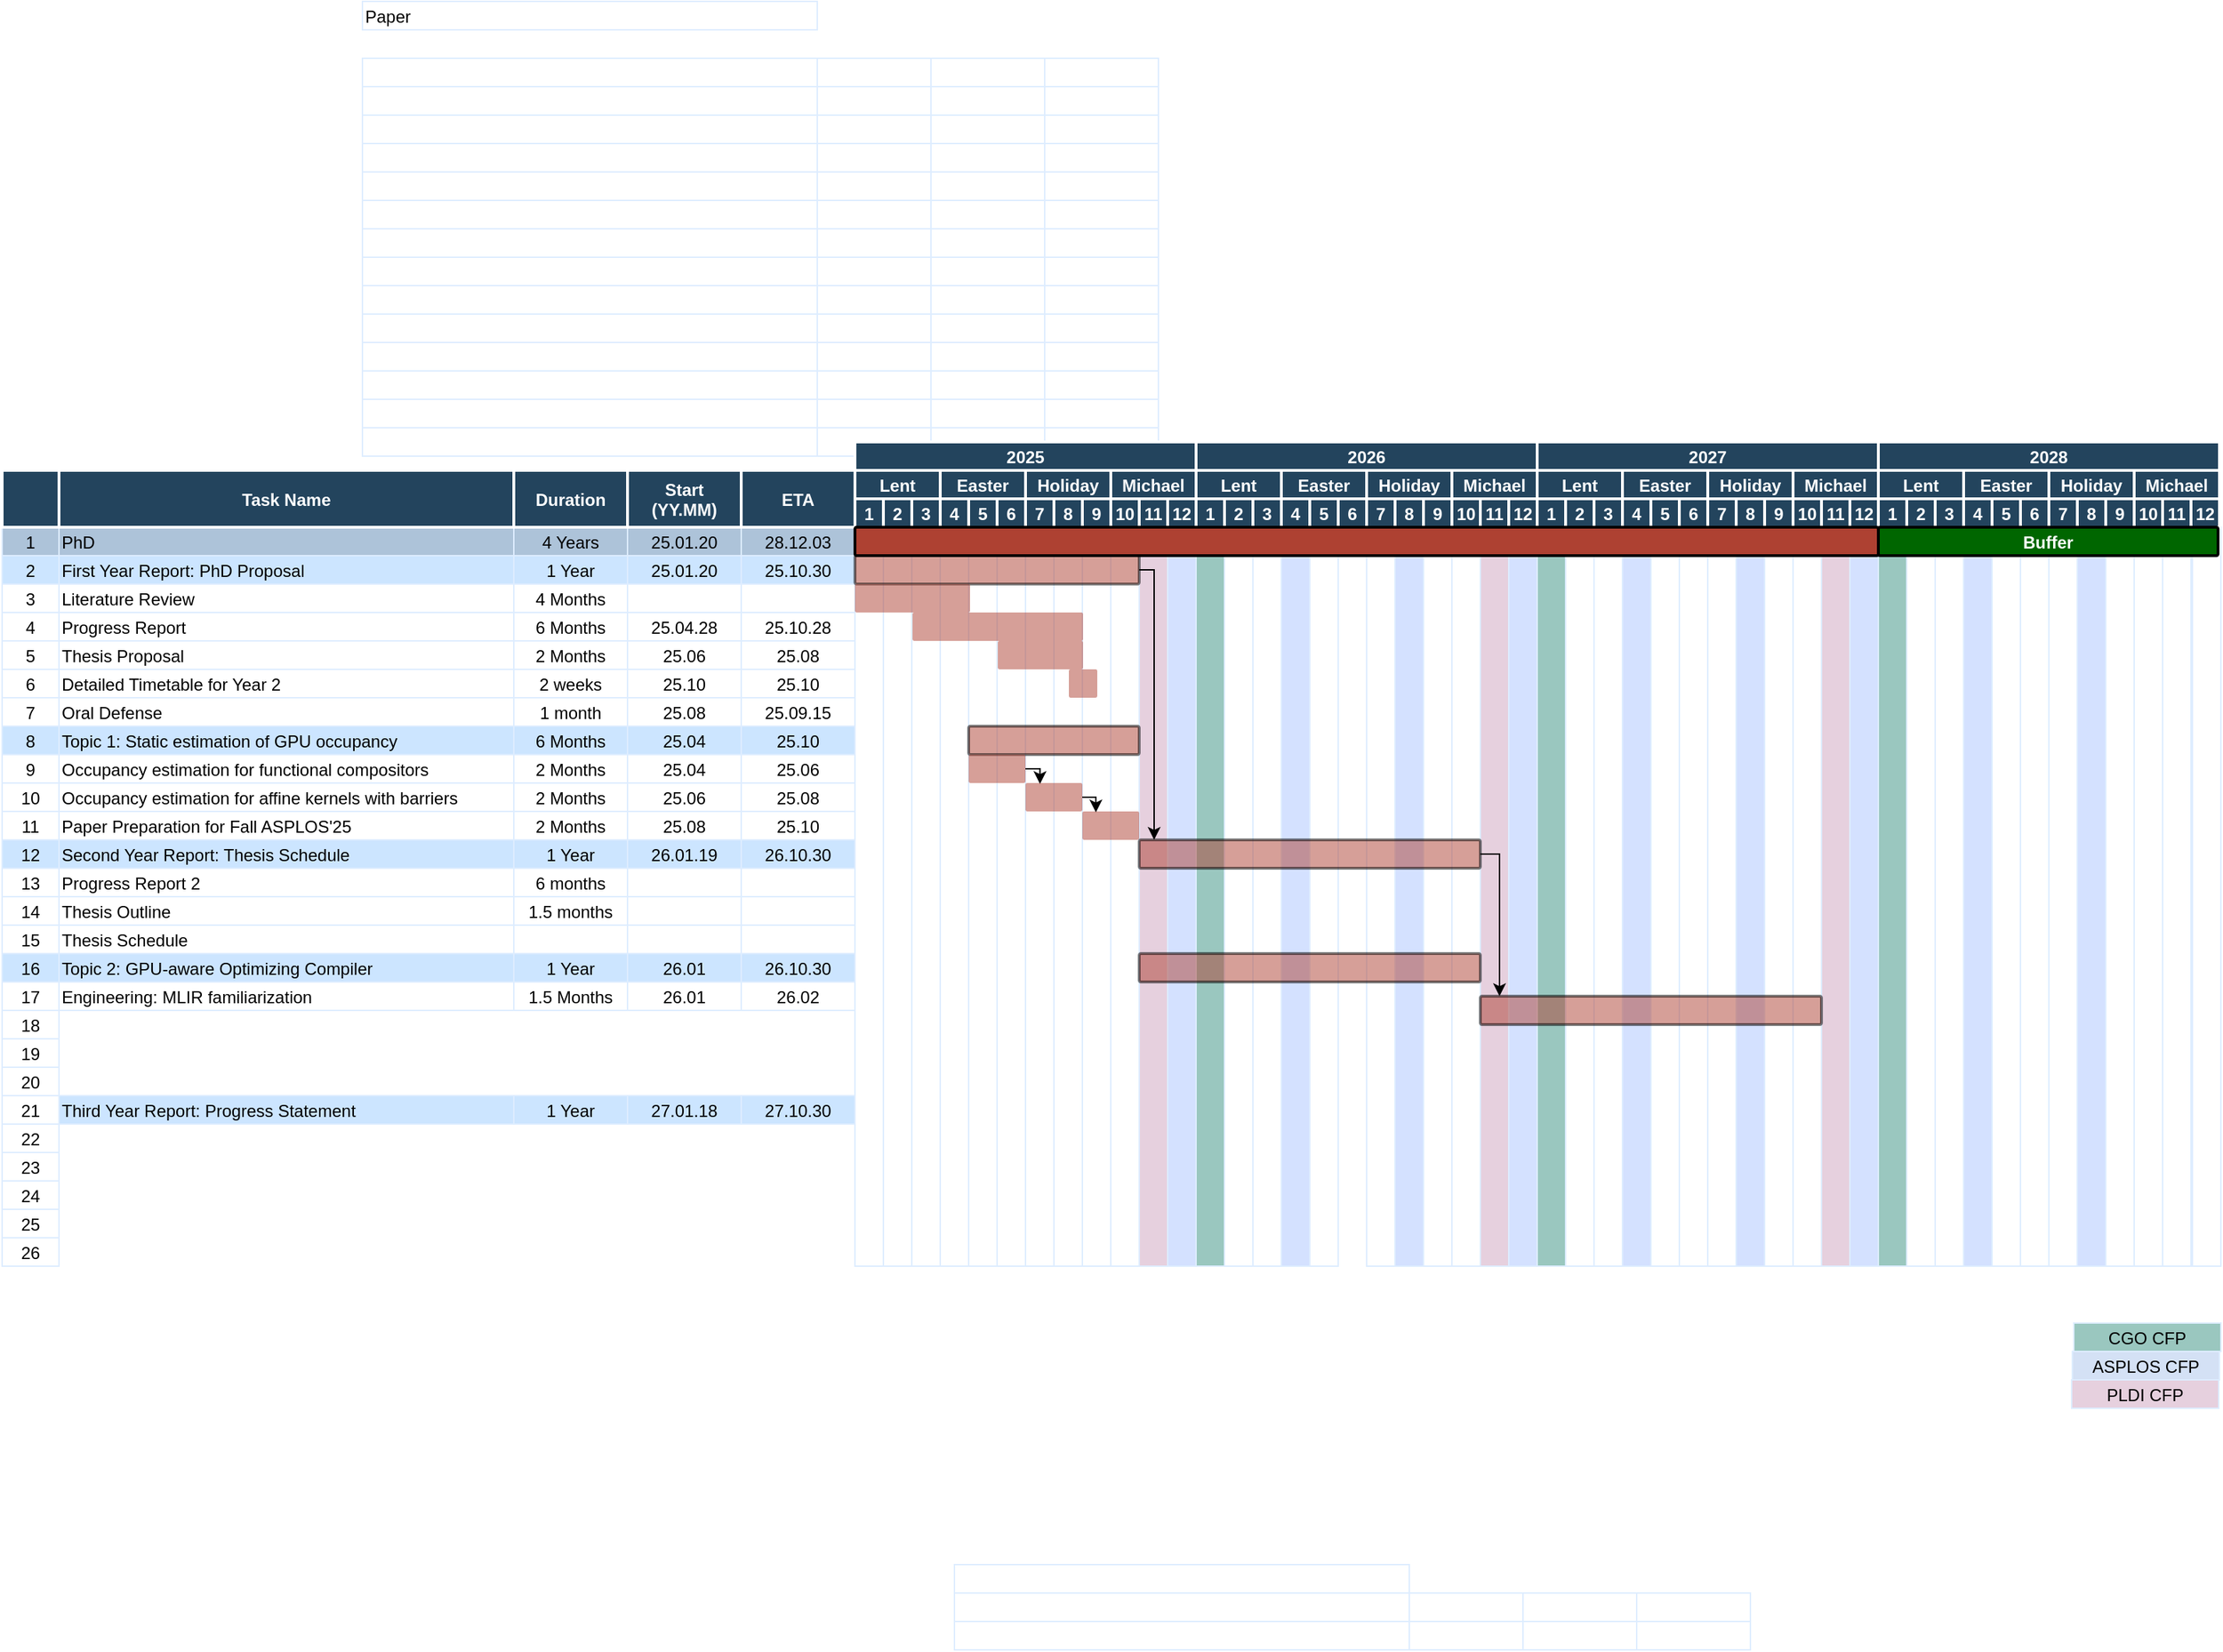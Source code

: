 <mxfile version="22.1.5" type="github">
  <diagram name="Page-1" id="8378b5f6-a2b2-b727-a746-972ab9d02e00">
    <mxGraphModel dx="1694" dy="1112" grid="1" gridSize="10" guides="1" tooltips="1" connect="0" arrows="1" fold="1" page="1" pageScale="1.5" pageWidth="1169" pageHeight="827" background="none" math="0" shadow="0">
      <root>
        <mxCell id="0" />
        <mxCell id="1" parent="0" />
        <mxCell id="1cEkrv7Ao01gGzmioIyL-526" value="" style="strokeColor=#DEEDFF" vertex="1" parent="1">
          <mxGeometry x="1627.5" y="380.0" width="20" height="520" as="geometry" />
        </mxCell>
        <mxCell id="1cEkrv7Ao01gGzmioIyL-519" value="" style="strokeColor=#DEEDFF;fillColor=#E6D0DE;" vertex="1" parent="1">
          <mxGeometry x="886.5" y="380.0" width="20" height="520" as="geometry" />
        </mxCell>
        <mxCell id="1cEkrv7Ao01gGzmioIyL-520" value="" style="strokeColor=#DEEDFF;fillColor=#E6D0DE;" vertex="1" parent="1">
          <mxGeometry x="1126.5" y="380.0" width="20" height="520" as="geometry" />
        </mxCell>
        <mxCell id="1cEkrv7Ao01gGzmioIyL-521" value="" style="strokeColor=#DEEDFF;fillColor=#E6D0DE;" vertex="1" parent="1">
          <mxGeometry x="1366.5" y="380.0" width="20" height="520" as="geometry" />
        </mxCell>
        <mxCell id="1cEkrv7Ao01gGzmioIyL-507" value="" style="strokeColor=#DEEDFF;fillColor=#D4E1FF" vertex="1" parent="1">
          <mxGeometry x="906.5" y="380.0" width="20" height="520" as="geometry" />
        </mxCell>
        <mxCell id="1cEkrv7Ao01gGzmioIyL-437" value="" style="strokeColor=#DEEDFF" vertex="1" parent="1">
          <mxGeometry x="1606.5" y="380.0" width="20" height="520" as="geometry" />
        </mxCell>
        <mxCell id="1cEkrv7Ao01gGzmioIyL-438" value="" style="strokeColor=#DEEDFF" vertex="1" parent="1">
          <mxGeometry x="1586.5" y="380.0" width="20" height="520" as="geometry" />
        </mxCell>
        <mxCell id="1cEkrv7Ao01gGzmioIyL-439" value="" style="strokeColor=#DEEDFF" vertex="1" parent="1">
          <mxGeometry x="1566.5" y="380.0" width="20" height="520" as="geometry" />
        </mxCell>
        <mxCell id="1cEkrv7Ao01gGzmioIyL-440" value="" style="strokeColor=#DEEDFF" vertex="1" parent="1">
          <mxGeometry x="1526.5" y="380.0" width="20" height="520" as="geometry" />
        </mxCell>
        <mxCell id="1cEkrv7Ao01gGzmioIyL-441" value="" style="strokeColor=#DEEDFF" vertex="1" parent="1">
          <mxGeometry x="1506.5" y="380.0" width="20" height="520" as="geometry" />
        </mxCell>
        <mxCell id="1cEkrv7Ao01gGzmioIyL-442" value="" style="strokeColor=#DEEDFF" vertex="1" parent="1">
          <mxGeometry x="1486.5" y="380.0" width="20" height="520" as="geometry" />
        </mxCell>
        <mxCell id="1cEkrv7Ao01gGzmioIyL-443" value="" style="strokeColor=#DEEDFF" vertex="1" parent="1">
          <mxGeometry x="1446.5" y="380.0" width="20" height="520" as="geometry" />
        </mxCell>
        <mxCell id="1cEkrv7Ao01gGzmioIyL-444" value="" style="strokeColor=#DEEDFF" vertex="1" parent="1">
          <mxGeometry x="1426.5" y="380.0" width="20" height="520" as="geometry" />
        </mxCell>
        <mxCell id="1cEkrv7Ao01gGzmioIyL-430" value="" style="strokeColor=#DEEDFF" vertex="1" parent="1">
          <mxGeometry x="1346.5" y="380.0" width="20" height="520" as="geometry" />
        </mxCell>
        <mxCell id="1cEkrv7Ao01gGzmioIyL-431" value="" style="strokeColor=#DEEDFF" vertex="1" parent="1">
          <mxGeometry x="1326.5" y="380.0" width="20" height="520" as="geometry" />
        </mxCell>
        <mxCell id="1cEkrv7Ao01gGzmioIyL-432" value="" style="strokeColor=#DEEDFF" vertex="1" parent="1">
          <mxGeometry x="1286.5" y="380.0" width="20" height="520" as="geometry" />
        </mxCell>
        <mxCell id="1cEkrv7Ao01gGzmioIyL-433" value="" style="strokeColor=#DEEDFF" vertex="1" parent="1">
          <mxGeometry x="1266.5" y="380.0" width="20" height="520" as="geometry" />
        </mxCell>
        <mxCell id="1cEkrv7Ao01gGzmioIyL-434" value="" style="strokeColor=#DEEDFF" vertex="1" parent="1">
          <mxGeometry x="1246.5" y="380.0" width="20" height="520" as="geometry" />
        </mxCell>
        <mxCell id="1cEkrv7Ao01gGzmioIyL-435" value="" style="strokeColor=#DEEDFF" vertex="1" parent="1">
          <mxGeometry x="1206.5" y="380.0" width="20" height="520" as="geometry" />
        </mxCell>
        <mxCell id="1cEkrv7Ao01gGzmioIyL-436" value="" style="strokeColor=#DEEDFF" vertex="1" parent="1">
          <mxGeometry x="1186.5" y="380.0" width="20" height="520" as="geometry" />
        </mxCell>
        <mxCell id="1cEkrv7Ao01gGzmioIyL-422" value="" style="strokeColor=#DEEDFF" vertex="1" parent="1">
          <mxGeometry x="1106.5" y="380.0" width="20" height="520" as="geometry" />
        </mxCell>
        <mxCell id="1cEkrv7Ao01gGzmioIyL-423" value="" style="strokeColor=#DEEDFF" vertex="1" parent="1">
          <mxGeometry x="1086.5" y="380.0" width="20" height="520" as="geometry" />
        </mxCell>
        <mxCell id="1cEkrv7Ao01gGzmioIyL-424" value="" style="strokeColor=#DEEDFF" vertex="1" parent="1">
          <mxGeometry x="1046.5" y="380.0" width="20" height="520" as="geometry" />
        </mxCell>
        <mxCell id="1cEkrv7Ao01gGzmioIyL-426" value="" style="strokeColor=#DEEDFF" vertex="1" parent="1">
          <mxGeometry x="1006.5" y="380.0" width="20" height="520" as="geometry" />
        </mxCell>
        <mxCell id="1cEkrv7Ao01gGzmioIyL-427" value="" style="strokeColor=#DEEDFF" vertex="1" parent="1">
          <mxGeometry x="966.5" y="380.0" width="20" height="520" as="geometry" />
        </mxCell>
        <mxCell id="1cEkrv7Ao01gGzmioIyL-428" value="" style="strokeColor=#DEEDFF" vertex="1" parent="1">
          <mxGeometry x="946.5" y="380.0" width="20" height="520" as="geometry" />
        </mxCell>
        <mxCell id="1cEkrv7Ao01gGzmioIyL-417" value="" style="strokeColor=#DEEDFF" vertex="1" parent="1">
          <mxGeometry x="866.5" y="380.0" width="20" height="520" as="geometry" />
        </mxCell>
        <mxCell id="1cEkrv7Ao01gGzmioIyL-418" value="" style="strokeColor=#DEEDFF" vertex="1" parent="1">
          <mxGeometry x="846.5" y="380.0" width="20" height="520" as="geometry" />
        </mxCell>
        <mxCell id="1cEkrv7Ao01gGzmioIyL-419" value="" style="strokeColor=#DEEDFF" vertex="1" parent="1">
          <mxGeometry x="826.5" y="380.0" width="20" height="520" as="geometry" />
        </mxCell>
        <mxCell id="1cEkrv7Ao01gGzmioIyL-420" value="" style="strokeColor=#DEEDFF" vertex="1" parent="1">
          <mxGeometry x="806.5" y="380.0" width="20" height="520" as="geometry" />
        </mxCell>
        <mxCell id="1cEkrv7Ao01gGzmioIyL-414" value="" style="strokeColor=#DEEDFF" vertex="1" parent="1">
          <mxGeometry x="786.5" y="380.0" width="20" height="520" as="geometry" />
        </mxCell>
        <mxCell id="1cEkrv7Ao01gGzmioIyL-413" value="" style="strokeColor=#DEEDFF" vertex="1" parent="1">
          <mxGeometry x="766.5" y="380.0" width="20" height="520" as="geometry" />
        </mxCell>
        <mxCell id="1cEkrv7Ao01gGzmioIyL-412" value="" style="strokeColor=#DEEDFF" vertex="1" parent="1">
          <mxGeometry x="746.5" y="380.0" width="20" height="520" as="geometry" />
        </mxCell>
        <mxCell id="1cEkrv7Ao01gGzmioIyL-411" value="" style="strokeColor=#DEEDFF" vertex="1" parent="1">
          <mxGeometry x="726.5" y="380.0" width="20" height="520" as="geometry" />
        </mxCell>
        <mxCell id="1cEkrv7Ao01gGzmioIyL-410" value="" style="strokeColor=#DEEDFF" vertex="1" parent="1">
          <mxGeometry x="706.5" y="380.0" width="20" height="520" as="geometry" />
        </mxCell>
        <mxCell id="1cEkrv7Ao01gGzmioIyL-393" value="" style="strokeColor=#DEEDFF;fillColor=#D4E1FF" vertex="1" parent="1">
          <mxGeometry x="1546.5" y="380.0" width="20" height="520" as="geometry" />
        </mxCell>
        <mxCell id="1cEkrv7Ao01gGzmioIyL-394" value="" style="strokeColor=#DEEDFF;fillColor=#D4E1FF" vertex="1" parent="1">
          <mxGeometry x="1466.5" y="380.0" width="20" height="520" as="geometry" />
        </mxCell>
        <mxCell id="1cEkrv7Ao01gGzmioIyL-395" value="" style="strokeColor=#DEEDFF;fillColor=#9AC7BF;" vertex="1" parent="1">
          <mxGeometry x="1406.5" y="380.0" width="20" height="520" as="geometry" />
        </mxCell>
        <mxCell id="1cEkrv7Ao01gGzmioIyL-385" value="" style="strokeColor=#DEEDFF;fillColor=#D4E1FF" vertex="1" parent="1">
          <mxGeometry x="1386.5" y="380.0" width="20" height="520" as="geometry" />
        </mxCell>
        <mxCell id="1cEkrv7Ao01gGzmioIyL-386" value="" style="strokeColor=#DEEDFF;fillColor=#D4E1FF" vertex="1" parent="1">
          <mxGeometry x="1306.5" y="380.0" width="20" height="520" as="geometry" />
        </mxCell>
        <mxCell id="1cEkrv7Ao01gGzmioIyL-387" value="" style="strokeColor=#DEEDFF;fillColor=#D4E1FF" vertex="1" parent="1">
          <mxGeometry x="1226.5" y="380.0" width="20" height="520" as="geometry" />
        </mxCell>
        <mxCell id="1cEkrv7Ao01gGzmioIyL-388" value="" style="strokeColor=#DEEDFF;fillColor=#9AC7BF;" vertex="1" parent="1">
          <mxGeometry x="1166.5" y="380.0" width="20" height="520" as="geometry" />
        </mxCell>
        <mxCell id="1cEkrv7Ao01gGzmioIyL-383" value="" style="strokeColor=#DEEDFF;fillColor=#D4E1FF" vertex="1" parent="1">
          <mxGeometry x="1146.5" y="380.0" width="20" height="520" as="geometry" />
        </mxCell>
        <mxCell id="1cEkrv7Ao01gGzmioIyL-379" value="" style="strokeColor=#DEEDFF;fillColor=#D4E1FF" vertex="1" parent="1">
          <mxGeometry x="1066.5" y="380.0" width="20" height="520" as="geometry" />
        </mxCell>
        <mxCell id="1cEkrv7Ao01gGzmioIyL-378" value="" style="strokeColor=#DEEDFF;fillColor=#D4E1FF" vertex="1" parent="1">
          <mxGeometry x="986.5" y="380.0" width="20" height="520" as="geometry" />
        </mxCell>
        <mxCell id="1cEkrv7Ao01gGzmioIyL-356" value="1" style="fillColor=#23445D;strokeColor=#FFFFFF;strokeWidth=2;fontColor=#FFFFFF;fontStyle=1" vertex="1" parent="1">
          <mxGeometry x="1406.5" y="360.0" width="20" height="20" as="geometry" />
        </mxCell>
        <mxCell id="1cEkrv7Ao01gGzmioIyL-357" value="2" style="fillColor=#23445D;strokeColor=#FFFFFF;strokeWidth=2;fontColor=#FFFFFF;fontStyle=1" vertex="1" parent="1">
          <mxGeometry x="1426.5" y="360.0" width="20" height="20" as="geometry" />
        </mxCell>
        <mxCell id="1cEkrv7Ao01gGzmioIyL-358" value="3" style="fillColor=#23445D;strokeColor=#FFFFFF;strokeWidth=2;fontColor=#FFFFFF;fontStyle=1" vertex="1" parent="1">
          <mxGeometry x="1446.5" y="360.0" width="20" height="20" as="geometry" />
        </mxCell>
        <mxCell id="1cEkrv7Ao01gGzmioIyL-359" value="4" style="fillColor=#23445D;strokeColor=#FFFFFF;strokeWidth=2;fontColor=#FFFFFF;fontStyle=1" vertex="1" parent="1">
          <mxGeometry x="1466.5" y="360.0" width="20" height="20" as="geometry" />
        </mxCell>
        <mxCell id="1cEkrv7Ao01gGzmioIyL-360" value="5" style="fillColor=#23445D;strokeColor=#FFFFFF;strokeWidth=2;fontColor=#FFFFFF;fontStyle=1" vertex="1" parent="1">
          <mxGeometry x="1486.5" y="360.0" width="20" height="20" as="geometry" />
        </mxCell>
        <mxCell id="1cEkrv7Ao01gGzmioIyL-361" value="6" style="fillColor=#23445D;strokeColor=#FFFFFF;strokeWidth=2;fontColor=#FFFFFF;fontStyle=1" vertex="1" parent="1">
          <mxGeometry x="1506.5" y="360.0" width="20" height="20" as="geometry" />
        </mxCell>
        <mxCell id="1cEkrv7Ao01gGzmioIyL-362" value="7" style="fillColor=#23445D;strokeColor=#FFFFFF;strokeWidth=2;fontColor=#FFFFFF;fontStyle=1" vertex="1" parent="1">
          <mxGeometry x="1526.5" y="360.0" width="20" height="20" as="geometry" />
        </mxCell>
        <mxCell id="1cEkrv7Ao01gGzmioIyL-363" value="8" style="fillColor=#23445D;strokeColor=#FFFFFF;strokeWidth=2;fontColor=#FFFFFF;fontStyle=1" vertex="1" parent="1">
          <mxGeometry x="1546.5" y="360.0" width="20" height="20" as="geometry" />
        </mxCell>
        <mxCell id="1cEkrv7Ao01gGzmioIyL-364" value="9" style="fillColor=#23445D;strokeColor=#FFFFFF;strokeWidth=2;fontColor=#FFFFFF;fontStyle=1" vertex="1" parent="1">
          <mxGeometry x="1566.5" y="360.0" width="20" height="20" as="geometry" />
        </mxCell>
        <mxCell id="1cEkrv7Ao01gGzmioIyL-365" value="10" style="fillColor=#23445D;strokeColor=#FFFFFF;strokeWidth=2;fontColor=#FFFFFF;fontStyle=1" vertex="1" parent="1">
          <mxGeometry x="1586.5" y="360.0" width="20" height="20" as="geometry" />
        </mxCell>
        <mxCell id="1cEkrv7Ao01gGzmioIyL-366" value="11" style="fillColor=#23445D;strokeColor=#FFFFFF;strokeWidth=2;fontColor=#FFFFFF;fontStyle=1" vertex="1" parent="1">
          <mxGeometry x="1606.5" y="360.0" width="20" height="20" as="geometry" />
        </mxCell>
        <mxCell id="1cEkrv7Ao01gGzmioIyL-367" value="12" style="fillColor=#23445D;strokeColor=#FFFFFF;strokeWidth=2;fontColor=#FFFFFF;fontStyle=1" vertex="1" parent="1">
          <mxGeometry x="1626.5" y="360.0" width="20" height="20" as="geometry" />
        </mxCell>
        <mxCell id="1cEkrv7Ao01gGzmioIyL-368" value="Michael" style="fillColor=#23445D;strokeColor=#FFFFFF;strokeWidth=2;fontColor=#FFFFFF;fontStyle=1" vertex="1" parent="1">
          <mxGeometry x="1586.5" y="340" width="60" height="20" as="geometry" />
        </mxCell>
        <mxCell id="1cEkrv7Ao01gGzmioIyL-369" value="Easter" style="fillColor=#23445D;strokeColor=#FFFFFF;strokeWidth=2;fontColor=#FFFFFF;fontStyle=1" vertex="1" parent="1">
          <mxGeometry x="1466.5" y="340" width="60" height="20" as="geometry" />
        </mxCell>
        <mxCell id="1cEkrv7Ao01gGzmioIyL-370" value="Lent" style="fillColor=#23445D;strokeColor=#FFFFFF;strokeWidth=2;fontColor=#FFFFFF;fontStyle=1" vertex="1" parent="1">
          <mxGeometry x="1406.5" y="340" width="60" height="20" as="geometry" />
        </mxCell>
        <mxCell id="1cEkrv7Ao01gGzmioIyL-371" value="Holiday" style="fillColor=#23445D;strokeColor=#FFFFFF;strokeWidth=2;fontColor=#FFFFFF;fontStyle=1" vertex="1" parent="1">
          <mxGeometry x="1526.5" y="340" width="60" height="20" as="geometry" />
        </mxCell>
        <mxCell id="1cEkrv7Ao01gGzmioIyL-372" value="2028" style="fillColor=#23445D;strokeColor=#FFFFFF;strokeWidth=2;fontColor=#FFFFFF;fontStyle=1" vertex="1" parent="1">
          <mxGeometry x="1406.5" y="320" width="240" height="20" as="geometry" />
        </mxCell>
        <mxCell id="1cEkrv7Ao01gGzmioIyL-287" value="1" style="fillColor=#23445D;strokeColor=#FFFFFF;strokeWidth=2;fontColor=#FFFFFF;fontStyle=1" vertex="1" parent="1">
          <mxGeometry x="926.5" y="360.0" width="20" height="20" as="geometry" />
        </mxCell>
        <mxCell id="1cEkrv7Ao01gGzmioIyL-288" value="2" style="fillColor=#23445D;strokeColor=#FFFFFF;strokeWidth=2;fontColor=#FFFFFF;fontStyle=1" vertex="1" parent="1">
          <mxGeometry x="946.5" y="360.0" width="20" height="20" as="geometry" />
        </mxCell>
        <mxCell id="1cEkrv7Ao01gGzmioIyL-289" value="3" style="fillColor=#23445D;strokeColor=#FFFFFF;strokeWidth=2;fontColor=#FFFFFF;fontStyle=1" vertex="1" parent="1">
          <mxGeometry x="966.5" y="360.0" width="20" height="20" as="geometry" />
        </mxCell>
        <mxCell id="1cEkrv7Ao01gGzmioIyL-290" value="4" style="fillColor=#23445D;strokeColor=#FFFFFF;strokeWidth=2;fontColor=#FFFFFF;fontStyle=1" vertex="1" parent="1">
          <mxGeometry x="986.5" y="360.0" width="20" height="20" as="geometry" />
        </mxCell>
        <mxCell id="1cEkrv7Ao01gGzmioIyL-291" value="5" style="fillColor=#23445D;strokeColor=#FFFFFF;strokeWidth=2;fontColor=#FFFFFF;fontStyle=1" vertex="1" parent="1">
          <mxGeometry x="1006.5" y="360.0" width="20" height="20" as="geometry" />
        </mxCell>
        <mxCell id="1cEkrv7Ao01gGzmioIyL-292" value="6" style="fillColor=#23445D;strokeColor=#FFFFFF;strokeWidth=2;fontColor=#FFFFFF;fontStyle=1" vertex="1" parent="1">
          <mxGeometry x="1026.5" y="360.0" width="20" height="20" as="geometry" />
        </mxCell>
        <mxCell id="1cEkrv7Ao01gGzmioIyL-293" value="7" style="fillColor=#23445D;strokeColor=#FFFFFF;strokeWidth=2;fontColor=#FFFFFF;fontStyle=1" vertex="1" parent="1">
          <mxGeometry x="1046.5" y="360.0" width="20" height="20" as="geometry" />
        </mxCell>
        <mxCell id="1cEkrv7Ao01gGzmioIyL-294" value="8" style="fillColor=#23445D;strokeColor=#FFFFFF;strokeWidth=2;fontColor=#FFFFFF;fontStyle=1" vertex="1" parent="1">
          <mxGeometry x="1066.5" y="360.0" width="20" height="20" as="geometry" />
        </mxCell>
        <mxCell id="1cEkrv7Ao01gGzmioIyL-295" value="9" style="fillColor=#23445D;strokeColor=#FFFFFF;strokeWidth=2;fontColor=#FFFFFF;fontStyle=1" vertex="1" parent="1">
          <mxGeometry x="1086.5" y="360.0" width="20" height="20" as="geometry" />
        </mxCell>
        <mxCell id="1cEkrv7Ao01gGzmioIyL-296" value="10" style="fillColor=#23445D;strokeColor=#FFFFFF;strokeWidth=2;fontColor=#FFFFFF;fontStyle=1" vertex="1" parent="1">
          <mxGeometry x="1106.5" y="360.0" width="20" height="20" as="geometry" />
        </mxCell>
        <mxCell id="1cEkrv7Ao01gGzmioIyL-297" value="11" style="fillColor=#23445D;strokeColor=#FFFFFF;strokeWidth=2;fontColor=#FFFFFF;fontStyle=1" vertex="1" parent="1">
          <mxGeometry x="1126.5" y="360.0" width="20" height="20" as="geometry" />
        </mxCell>
        <mxCell id="1cEkrv7Ao01gGzmioIyL-298" value="12" style="fillColor=#23445D;strokeColor=#FFFFFF;strokeWidth=2;fontColor=#FFFFFF;fontStyle=1" vertex="1" parent="1">
          <mxGeometry x="1146.5" y="360.0" width="20" height="20" as="geometry" />
        </mxCell>
        <mxCell id="1cEkrv7Ao01gGzmioIyL-299" value="Michael" style="fillColor=#23445D;strokeColor=#FFFFFF;strokeWidth=2;fontColor=#FFFFFF;fontStyle=1" vertex="1" parent="1">
          <mxGeometry x="1106.5" y="340" width="60" height="20" as="geometry" />
        </mxCell>
        <mxCell id="1cEkrv7Ao01gGzmioIyL-300" value="Easter" style="fillColor=#23445D;strokeColor=#FFFFFF;strokeWidth=2;fontColor=#FFFFFF;fontStyle=1" vertex="1" parent="1">
          <mxGeometry x="986.5" y="340" width="60" height="20" as="geometry" />
        </mxCell>
        <mxCell id="1cEkrv7Ao01gGzmioIyL-301" value="Lent" style="fillColor=#23445D;strokeColor=#FFFFFF;strokeWidth=2;fontColor=#FFFFFF;fontStyle=1" vertex="1" parent="1">
          <mxGeometry x="926.5" y="340" width="60" height="20" as="geometry" />
        </mxCell>
        <mxCell id="1cEkrv7Ao01gGzmioIyL-302" value="Holiday" style="fillColor=#23445D;strokeColor=#FFFFFF;strokeWidth=2;fontColor=#FFFFFF;fontStyle=1" vertex="1" parent="1">
          <mxGeometry x="1046.5" y="340" width="60" height="20" as="geometry" />
        </mxCell>
        <mxCell id="1cEkrv7Ao01gGzmioIyL-303" value="2026" style="fillColor=#23445D;strokeColor=#FFFFFF;strokeWidth=2;fontColor=#FFFFFF;fontStyle=1" vertex="1" parent="1">
          <mxGeometry x="926.5" y="320" width="240" height="20" as="geometry" />
        </mxCell>
        <mxCell id="1cEkrv7Ao01gGzmioIyL-321" value="1" style="fillColor=#23445D;strokeColor=#FFFFFF;strokeWidth=2;fontColor=#FFFFFF;fontStyle=1" vertex="1" parent="1">
          <mxGeometry x="1166.5" y="360.0" width="20" height="20" as="geometry" />
        </mxCell>
        <mxCell id="1cEkrv7Ao01gGzmioIyL-322" value="2" style="fillColor=#23445D;strokeColor=#FFFFFF;strokeWidth=2;fontColor=#FFFFFF;fontStyle=1" vertex="1" parent="1">
          <mxGeometry x="1186.5" y="360.0" width="20" height="20" as="geometry" />
        </mxCell>
        <mxCell id="1cEkrv7Ao01gGzmioIyL-323" value="3" style="fillColor=#23445D;strokeColor=#FFFFFF;strokeWidth=2;fontColor=#FFFFFF;fontStyle=1" vertex="1" parent="1">
          <mxGeometry x="1206.5" y="360.0" width="20" height="20" as="geometry" />
        </mxCell>
        <mxCell id="1cEkrv7Ao01gGzmioIyL-324" value="4" style="fillColor=#23445D;strokeColor=#FFFFFF;strokeWidth=2;fontColor=#FFFFFF;fontStyle=1" vertex="1" parent="1">
          <mxGeometry x="1226.5" y="360.0" width="20" height="20" as="geometry" />
        </mxCell>
        <mxCell id="1cEkrv7Ao01gGzmioIyL-325" value="5" style="fillColor=#23445D;strokeColor=#FFFFFF;strokeWidth=2;fontColor=#FFFFFF;fontStyle=1" vertex="1" parent="1">
          <mxGeometry x="1246.5" y="360.0" width="20" height="20" as="geometry" />
        </mxCell>
        <mxCell id="1cEkrv7Ao01gGzmioIyL-326" value="6" style="fillColor=#23445D;strokeColor=#FFFFFF;strokeWidth=2;fontColor=#FFFFFF;fontStyle=1" vertex="1" parent="1">
          <mxGeometry x="1266.5" y="360.0" width="20" height="20" as="geometry" />
        </mxCell>
        <mxCell id="1cEkrv7Ao01gGzmioIyL-327" value="7" style="fillColor=#23445D;strokeColor=#FFFFFF;strokeWidth=2;fontColor=#FFFFFF;fontStyle=1" vertex="1" parent="1">
          <mxGeometry x="1286.5" y="360.0" width="20" height="20" as="geometry" />
        </mxCell>
        <mxCell id="1cEkrv7Ao01gGzmioIyL-328" value="8" style="fillColor=#23445D;strokeColor=#FFFFFF;strokeWidth=2;fontColor=#FFFFFF;fontStyle=1" vertex="1" parent="1">
          <mxGeometry x="1306.5" y="360.0" width="20" height="20" as="geometry" />
        </mxCell>
        <mxCell id="1cEkrv7Ao01gGzmioIyL-329" value="9" style="fillColor=#23445D;strokeColor=#FFFFFF;strokeWidth=2;fontColor=#FFFFFF;fontStyle=1" vertex="1" parent="1">
          <mxGeometry x="1326.5" y="360.0" width="20" height="20" as="geometry" />
        </mxCell>
        <mxCell id="1cEkrv7Ao01gGzmioIyL-330" value="10" style="fillColor=#23445D;strokeColor=#FFFFFF;strokeWidth=2;fontColor=#FFFFFF;fontStyle=1" vertex="1" parent="1">
          <mxGeometry x="1346.5" y="360.0" width="20" height="20" as="geometry" />
        </mxCell>
        <mxCell id="1cEkrv7Ao01gGzmioIyL-331" value="11" style="fillColor=#23445D;strokeColor=#FFFFFF;strokeWidth=2;fontColor=#FFFFFF;fontStyle=1" vertex="1" parent="1">
          <mxGeometry x="1366.5" y="360.0" width="20" height="20" as="geometry" />
        </mxCell>
        <mxCell id="1cEkrv7Ao01gGzmioIyL-332" value="12" style="fillColor=#23445D;strokeColor=#FFFFFF;strokeWidth=2;fontColor=#FFFFFF;fontStyle=1" vertex="1" parent="1">
          <mxGeometry x="1386.5" y="360.0" width="20" height="20" as="geometry" />
        </mxCell>
        <mxCell id="1cEkrv7Ao01gGzmioIyL-333" value="Michael" style="fillColor=#23445D;strokeColor=#FFFFFF;strokeWidth=2;fontColor=#FFFFFF;fontStyle=1" vertex="1" parent="1">
          <mxGeometry x="1346.5" y="340" width="60" height="20" as="geometry" />
        </mxCell>
        <mxCell id="1cEkrv7Ao01gGzmioIyL-334" value="Easter" style="fillColor=#23445D;strokeColor=#FFFFFF;strokeWidth=2;fontColor=#FFFFFF;fontStyle=1" vertex="1" parent="1">
          <mxGeometry x="1226.5" y="340" width="60" height="20" as="geometry" />
        </mxCell>
        <mxCell id="1cEkrv7Ao01gGzmioIyL-335" value="Lent" style="fillColor=#23445D;strokeColor=#FFFFFF;strokeWidth=2;fontColor=#FFFFFF;fontStyle=1" vertex="1" parent="1">
          <mxGeometry x="1166.5" y="340" width="60" height="20" as="geometry" />
        </mxCell>
        <mxCell id="1cEkrv7Ao01gGzmioIyL-336" value="Holiday" style="fillColor=#23445D;strokeColor=#FFFFFF;strokeWidth=2;fontColor=#FFFFFF;fontStyle=1" vertex="1" parent="1">
          <mxGeometry x="1286.5" y="340" width="60" height="20" as="geometry" />
        </mxCell>
        <mxCell id="1cEkrv7Ao01gGzmioIyL-337" value="2027" style="fillColor=#23445D;strokeColor=#FFFFFF;strokeWidth=2;fontColor=#FFFFFF;fontStyle=1" vertex="1" parent="1">
          <mxGeometry x="1166.5" y="320" width="240" height="20" as="geometry" />
        </mxCell>
        <mxCell id="63" value="1" style="strokeColor=#DEEDFF;fillColor=#ADC3D9" parent="1" vertex="1">
          <mxGeometry x="86.5" y="380" width="40" height="20" as="geometry" />
        </mxCell>
        <mxCell id="64" value="PhD " style="align=left;strokeColor=#DEEDFF;fillColor=#ADC3D9" parent="1" vertex="1">
          <mxGeometry x="126.5" y="380" width="320" height="20" as="geometry" />
        </mxCell>
        <mxCell id="65" value="4 Years" style="strokeColor=#DEEDFF;fillColor=#ADC3D9" parent="1" vertex="1">
          <mxGeometry x="446.5" y="380" width="80.0" height="20" as="geometry" />
        </mxCell>
        <mxCell id="66" value="25.01.20" style="strokeColor=#DEEDFF;fillColor=#ADC3D9" parent="1" vertex="1">
          <mxGeometry x="526.5" y="380" width="80.0" height="20" as="geometry" />
        </mxCell>
        <mxCell id="67" value="28.12.03" style="strokeColor=#DEEDFF;fillColor=#ADC3D9" parent="1" vertex="1">
          <mxGeometry x="606.5" y="380.0" width="80.0" height="20" as="geometry" />
        </mxCell>
        <mxCell id="68" value="" style="strokeColor=#DEEDFF" parent="1" vertex="1">
          <mxGeometry x="686.5" y="380.0" width="20" height="520" as="geometry" />
        </mxCell>
        <mxCell id="69" value="2" style="strokeColor=#DEEDFF;fillColor=#CCE5FF" parent="1" vertex="1">
          <mxGeometry x="86.5" y="400.0" width="40" height="20" as="geometry" />
        </mxCell>
        <mxCell id="74" value="3" style="strokeColor=#DEEDFF" parent="1" vertex="1">
          <mxGeometry x="86.5" y="420.0" width="40" height="20" as="geometry" />
        </mxCell>
        <mxCell id="79" value="4" style="strokeColor=#DEEDFF" parent="1" vertex="1">
          <mxGeometry x="86.5" y="440.0" width="40" height="20" as="geometry" />
        </mxCell>
        <mxCell id="84" value="5" style="strokeColor=#DEEDFF" parent="1" vertex="1">
          <mxGeometry x="86.5" y="460.0" width="40" height="20" as="geometry" />
        </mxCell>
        <mxCell id="89" value="6" style="strokeColor=#DEEDFF" parent="1" vertex="1">
          <mxGeometry x="86.5" y="480.0" width="40" height="20" as="geometry" />
        </mxCell>
        <mxCell id="90" value="" style="align=left;strokeColor=#DEEDFF" parent="1" vertex="1">
          <mxGeometry x="756.5" y="1110.0" width="320.0" height="20" as="geometry" />
        </mxCell>
        <mxCell id="91" value="" style="strokeColor=#DEEDFF" parent="1" vertex="1">
          <mxGeometry x="416.5" y="650.0" width="80.0" height="20" as="geometry" />
        </mxCell>
        <mxCell id="92" value="" style="strokeColor=#DEEDFF" parent="1" vertex="1">
          <mxGeometry x="496.5" y="650.0" width="80.0" height="20" as="geometry" />
        </mxCell>
        <mxCell id="93" value="" style="strokeColor=#DEEDFF" parent="1" vertex="1">
          <mxGeometry x="576.5" y="650.0" width="80.0" height="20" as="geometry" />
        </mxCell>
        <mxCell id="94" value="7" style="strokeColor=#DEEDFF" parent="1" vertex="1">
          <mxGeometry x="86.5" y="500.0" width="40" height="20" as="geometry" />
        </mxCell>
        <mxCell id="95" value="" style="align=left;strokeColor=#DEEDFF" parent="1" vertex="1">
          <mxGeometry x="756.5" y="1130.0" width="320.0" height="20" as="geometry" />
        </mxCell>
        <mxCell id="96" value="" style="strokeColor=#DEEDFF" parent="1" vertex="1">
          <mxGeometry x="1076.5" y="1130.0" width="80.0" height="20" as="geometry" />
        </mxCell>
        <mxCell id="97" value="" style="strokeColor=#DEEDFF" parent="1" vertex="1">
          <mxGeometry x="1156.5" y="1130.0" width="80.0" height="20" as="geometry" />
        </mxCell>
        <mxCell id="98" value="" style="strokeColor=#DEEDFF" parent="1" vertex="1">
          <mxGeometry x="1236.5" y="1130.0" width="80.0" height="20" as="geometry" />
        </mxCell>
        <mxCell id="99" value="8" style="strokeColor=#DEEDFF;fillColor=#CCE5FF;" parent="1" vertex="1">
          <mxGeometry x="86.5" y="520.0" width="40" height="20" as="geometry" />
        </mxCell>
        <mxCell id="100" value="" style="align=left;strokeColor=#DEEDFF" parent="1" vertex="1">
          <mxGeometry x="756.5" y="1150.0" width="320.0" height="20" as="geometry" />
        </mxCell>
        <mxCell id="101" value="" style="strokeColor=#DEEDFF" parent="1" vertex="1">
          <mxGeometry x="1076.5" y="1150.0" width="80.0" height="20" as="geometry" />
        </mxCell>
        <mxCell id="102" value="" style="strokeColor=#DEEDFF" parent="1" vertex="1">
          <mxGeometry x="1156.5" y="1150.0" width="80.0" height="20" as="geometry" />
        </mxCell>
        <mxCell id="103" value="" style="strokeColor=#DEEDFF" parent="1" vertex="1">
          <mxGeometry x="1236.5" y="1150.0" width="80.0" height="20" as="geometry" />
        </mxCell>
        <mxCell id="104" value="9" style="strokeColor=#DEEDFF;fillColor=#FFFFFF;" parent="1" vertex="1">
          <mxGeometry x="86.5" y="540.0" width="40" height="20" as="geometry" />
        </mxCell>
        <mxCell id="105" value="First Year Report: PhD Proposal" style="align=left;strokeColor=#DEEDFF;fillColor=#CCE5FF" parent="1" vertex="1">
          <mxGeometry x="126.5" y="400.0" width="320.0" height="20.0" as="geometry" />
        </mxCell>
        <mxCell id="106" value="1 Year" style="strokeColor=#DEEDFF;fillColor=#CCE5FF" parent="1" vertex="1">
          <mxGeometry x="446.5" y="400.0" width="80.0" height="20" as="geometry" />
        </mxCell>
        <mxCell id="107" value="25.01.20" style="strokeColor=#DEEDFF;fillColor=#CCE5FF" parent="1" vertex="1">
          <mxGeometry x="526.5" y="400.0" width="80.0" height="20" as="geometry" />
        </mxCell>
        <mxCell id="108" value="25.10.30" style="strokeColor=#DEEDFF;fillColor=#CCE5FF" parent="1" vertex="1">
          <mxGeometry x="606.5" y="400.0" width="80.0" height="20" as="geometry" />
        </mxCell>
        <mxCell id="109" value="10" style="strokeColor=#DEEDFF" parent="1" vertex="1">
          <mxGeometry x="86.5" y="560.0" width="40" height="20" as="geometry" />
        </mxCell>
        <mxCell id="110" value="Literature Review" style="align=left;strokeColor=#DEEDFF" parent="1" vertex="1">
          <mxGeometry x="126.5" y="420.0" width="320.0" height="20" as="geometry" />
        </mxCell>
        <mxCell id="111" value="4 Months" style="strokeColor=#DEEDFF" parent="1" vertex="1">
          <mxGeometry x="446.5" y="420.0" width="80.0" height="20" as="geometry" />
        </mxCell>
        <mxCell id="112" value="" style="strokeColor=#DEEDFF" parent="1" vertex="1">
          <mxGeometry x="526.5" y="420.0" width="80.0" height="20" as="geometry" />
        </mxCell>
        <mxCell id="113" value="" style="strokeColor=#DEEDFF" parent="1" vertex="1">
          <mxGeometry x="606.5" y="420.0" width="80.0" height="20" as="geometry" />
        </mxCell>
        <mxCell id="114" value="11" style="strokeColor=#DEEDFF" parent="1" vertex="1">
          <mxGeometry x="86.5" y="580.0" width="40" height="20" as="geometry" />
        </mxCell>
        <mxCell id="115" value="Progress Report" style="align=left;strokeColor=#DEEDFF" parent="1" vertex="1">
          <mxGeometry x="126.5" y="440.0" width="320.0" height="20" as="geometry" />
        </mxCell>
        <mxCell id="116" value="6 Months" style="strokeColor=#DEEDFF" parent="1" vertex="1">
          <mxGeometry x="446.5" y="440.0" width="80.0" height="20" as="geometry" />
        </mxCell>
        <mxCell id="117" value="25.04.28" style="strokeColor=#DEEDFF" parent="1" vertex="1">
          <mxGeometry x="526.5" y="440.0" width="80.0" height="20" as="geometry" />
        </mxCell>
        <mxCell id="118" value="25.10.28" style="strokeColor=#DEEDFF" parent="1" vertex="1">
          <mxGeometry x="606.5" y="440.0" width="80.0" height="20" as="geometry" />
        </mxCell>
        <mxCell id="119" value="12" style="strokeColor=#DEEDFF;fillColor=#CCE5FF;" parent="1" vertex="1">
          <mxGeometry x="86.5" y="600.0" width="40" height="20" as="geometry" />
        </mxCell>
        <mxCell id="120" value="Thesis Proposal" style="align=left;strokeColor=#DEEDFF" parent="1" vertex="1">
          <mxGeometry x="126.5" y="460.0" width="320" height="20" as="geometry" />
        </mxCell>
        <mxCell id="121" value="2 Months" style="strokeColor=#DEEDFF" parent="1" vertex="1">
          <mxGeometry x="446.5" y="460.0" width="80.0" height="20" as="geometry" />
        </mxCell>
        <mxCell id="122" value="25.06" style="strokeColor=#DEEDFF" parent="1" vertex="1">
          <mxGeometry x="526.5" y="460.0" width="80.0" height="20" as="geometry" />
        </mxCell>
        <mxCell id="123" value="25.08" style="strokeColor=#DEEDFF" parent="1" vertex="1">
          <mxGeometry x="606.5" y="460.0" width="80.0" height="20" as="geometry" />
        </mxCell>
        <mxCell id="124" value="13" style="strokeColor=#DEEDFF" parent="1" vertex="1">
          <mxGeometry x="86.5" y="620.0" width="40" height="20" as="geometry" />
        </mxCell>
        <mxCell id="125" value="Detailed Timetable for Year 2" style="align=left;strokeColor=#DEEDFF" parent="1" vertex="1">
          <mxGeometry x="126.5" y="480.0" width="320" height="20" as="geometry" />
        </mxCell>
        <mxCell id="126" value="2 weeks" style="strokeColor=#DEEDFF" parent="1" vertex="1">
          <mxGeometry x="446.5" y="480.0" width="80.0" height="20" as="geometry" />
        </mxCell>
        <mxCell id="127" value="25.10" style="strokeColor=#DEEDFF" parent="1" vertex="1">
          <mxGeometry x="526.5" y="480.0" width="80.0" height="20" as="geometry" />
        </mxCell>
        <mxCell id="128" value="25.10" style="strokeColor=#DEEDFF" parent="1" vertex="1">
          <mxGeometry x="606.5" y="480.0" width="80.0" height="20" as="geometry" />
        </mxCell>
        <mxCell id="129" value="14" style="strokeColor=#DEEDFF" parent="1" vertex="1">
          <mxGeometry x="86.5" y="640.0" width="40" height="20" as="geometry" />
        </mxCell>
        <mxCell id="130" value="Oral Defense" style="align=left;strokeColor=#DEEDFF" parent="1" vertex="1">
          <mxGeometry x="126.5" y="500.0" width="320.0" height="20" as="geometry" />
        </mxCell>
        <mxCell id="131" value="1 month" style="strokeColor=#DEEDFF" parent="1" vertex="1">
          <mxGeometry x="446.5" y="500.0" width="80.0" height="20" as="geometry" />
        </mxCell>
        <mxCell id="132" value="25.08" style="strokeColor=#DEEDFF" parent="1" vertex="1">
          <mxGeometry x="526.5" y="500.0" width="80.0" height="20" as="geometry" />
        </mxCell>
        <mxCell id="133" value="25.09.15" style="strokeColor=#DEEDFF" parent="1" vertex="1">
          <mxGeometry x="606.5" y="500.0" width="80.0" height="20" as="geometry" />
        </mxCell>
        <mxCell id="134" value="15" style="strokeColor=#DEEDFF;fillColor=#FFFFFF" parent="1" vertex="1">
          <mxGeometry x="86.5" y="660.0" width="40" height="20" as="geometry" />
        </mxCell>
        <mxCell id="135" value="" style="align=left;strokeColor=#DEEDFF;fillColor=#FFFFFF" parent="1" vertex="1">
          <mxGeometry x="340.0" y="90.0" width="320.0" height="20" as="geometry" />
        </mxCell>
        <mxCell id="136" value="" style="strokeColor=#DEEDFF;fillColor=#FFFFFF" parent="1" vertex="1">
          <mxGeometry x="660.0" y="90.0" width="80.0" height="20" as="geometry" />
        </mxCell>
        <mxCell id="137" value="" style="strokeColor=#DEEDFF;fillColor=#FFFFFF" parent="1" vertex="1">
          <mxGeometry x="740.0" y="90.0" width="80.0" height="20" as="geometry" />
        </mxCell>
        <mxCell id="138" value="" style="strokeColor=#DEEDFF;fillColor=#FFFFFF" parent="1" vertex="1">
          <mxGeometry x="820.0" y="90.0" width="80.0" height="20" as="geometry" />
        </mxCell>
        <mxCell id="139" value="16" style="strokeColor=#DEEDFF;fillColor=#CCE5FF" parent="1" vertex="1">
          <mxGeometry x="86.5" y="680.0" width="40" height="20" as="geometry" />
        </mxCell>
        <mxCell id="140" value="Second Year Report: Thesis Schedule" style="align=left;strokeColor=#DEEDFF;fillColor=#CCE5FF" parent="1" vertex="1">
          <mxGeometry x="126.5" y="600.0" width="320.0" height="20" as="geometry" />
        </mxCell>
        <mxCell id="141" value="1 Year" style="strokeColor=#DEEDFF;fillColor=#CCE5FF" parent="1" vertex="1">
          <mxGeometry x="446.5" y="600.0" width="80.0" height="20" as="geometry" />
        </mxCell>
        <mxCell id="142" value="26.01.19" style="strokeColor=#DEEDFF;fillColor=#CCE5FF" parent="1" vertex="1">
          <mxGeometry x="526.5" y="600.0" width="80.0" height="20" as="geometry" />
        </mxCell>
        <mxCell id="143" value="26.10.30" style="strokeColor=#DEEDFF;fillColor=#CCE5FF" parent="1" vertex="1">
          <mxGeometry x="606.5" y="600.0" width="80.0" height="20" as="geometry" />
        </mxCell>
        <mxCell id="144" value="17" style="strokeColor=#DEEDFF" parent="1" vertex="1">
          <mxGeometry x="86.5" y="700.0" width="40" height="20" as="geometry" />
        </mxCell>
        <mxCell id="145" value="Progress Report 2" style="align=left;strokeColor=#DEEDFF" parent="1" vertex="1">
          <mxGeometry x="126.5" y="620.0" width="320.0" height="20" as="geometry" />
        </mxCell>
        <mxCell id="146" value="6 months" style="strokeColor=#DEEDFF" parent="1" vertex="1">
          <mxGeometry x="446.5" y="620.0" width="80.0" height="20" as="geometry" />
        </mxCell>
        <mxCell id="147" value="" style="strokeColor=#DEEDFF" parent="1" vertex="1">
          <mxGeometry x="526.5" y="620.0" width="80.0" height="20" as="geometry" />
        </mxCell>
        <mxCell id="148" value="" style="strokeColor=#DEEDFF" parent="1" vertex="1">
          <mxGeometry x="606.5" y="620.0" width="80.0" height="20" as="geometry" />
        </mxCell>
        <mxCell id="149" value="18" style="strokeColor=#DEEDFF" parent="1" vertex="1">
          <mxGeometry x="86.5" y="720.0" width="40" height="20" as="geometry" />
        </mxCell>
        <mxCell id="150" value="Thesis Outline" style="align=left;strokeColor=#DEEDFF" parent="1" vertex="1">
          <mxGeometry x="126.5" y="640.0" width="320.0" height="20" as="geometry" />
        </mxCell>
        <mxCell id="151" value="1.5 months" style="strokeColor=#DEEDFF" parent="1" vertex="1">
          <mxGeometry x="446.5" y="640.0" width="80.0" height="20" as="geometry" />
        </mxCell>
        <mxCell id="152" value="" style="strokeColor=#DEEDFF" parent="1" vertex="1">
          <mxGeometry x="526.5" y="640.0" width="80.0" height="20" as="geometry" />
        </mxCell>
        <mxCell id="153" value="" style="strokeColor=#DEEDFF" parent="1" vertex="1">
          <mxGeometry x="606.5" y="640.0" width="80.0" height="20" as="geometry" />
        </mxCell>
        <mxCell id="154" value="19" style="strokeColor=#DEEDFF" parent="1" vertex="1">
          <mxGeometry x="86.5" y="740.0" width="40" height="20" as="geometry" />
        </mxCell>
        <mxCell id="155" value="Thesis Schedule" style="align=left;strokeColor=#DEEDFF" parent="1" vertex="1">
          <mxGeometry x="126.5" y="660.0" width="320.0" height="20" as="geometry" />
        </mxCell>
        <mxCell id="156" value="" style="strokeColor=#DEEDFF" parent="1" vertex="1">
          <mxGeometry x="446.5" y="660.0" width="80.0" height="20" as="geometry" />
        </mxCell>
        <mxCell id="157" value="" style="strokeColor=#DEEDFF" parent="1" vertex="1">
          <mxGeometry x="526.5" y="660.0" width="80.0" height="20" as="geometry" />
        </mxCell>
        <mxCell id="158" value="" style="strokeColor=#DEEDFF" parent="1" vertex="1">
          <mxGeometry x="606.5" y="660.0" width="80.0" height="20" as="geometry" />
        </mxCell>
        <mxCell id="159" value="20" style="strokeColor=#DEEDFF" parent="1" vertex="1">
          <mxGeometry x="86.5" y="760.0" width="40" height="20" as="geometry" />
        </mxCell>
        <mxCell id="160" value="" style="align=left;strokeColor=#DEEDFF" parent="1" vertex="1">
          <mxGeometry x="340.0" y="190.0" width="320.0" height="20" as="geometry" />
        </mxCell>
        <mxCell id="161" value="" style="strokeColor=#DEEDFF" parent="1" vertex="1">
          <mxGeometry x="660.0" y="190.0" width="80.0" height="20" as="geometry" />
        </mxCell>
        <mxCell id="162" value="" style="strokeColor=#DEEDFF" parent="1" vertex="1">
          <mxGeometry x="740.0" y="190.0" width="80.0" height="20" as="geometry" />
        </mxCell>
        <mxCell id="163" value="" style="strokeColor=#DEEDFF" parent="1" vertex="1">
          <mxGeometry x="820.0" y="190.0" width="80.0" height="20" as="geometry" />
        </mxCell>
        <mxCell id="164" value="21" style="strokeColor=#DEEDFF" parent="1" vertex="1">
          <mxGeometry x="86.5" y="780.0" width="40" height="20" as="geometry" />
        </mxCell>
        <mxCell id="165" value="" style="align=left;strokeColor=#DEEDFF" parent="1" vertex="1">
          <mxGeometry x="340.0" y="210.0" width="320.0" height="20" as="geometry" />
        </mxCell>
        <mxCell id="166" value="" style="strokeColor=#DEEDFF" parent="1" vertex="1">
          <mxGeometry x="660.0" y="210.0" width="80.0" height="20" as="geometry" />
        </mxCell>
        <mxCell id="167" value="" style="strokeColor=#DEEDFF" parent="1" vertex="1">
          <mxGeometry x="740.0" y="210.0" width="80.0" height="20" as="geometry" />
        </mxCell>
        <mxCell id="168" value="" style="strokeColor=#DEEDFF" parent="1" vertex="1">
          <mxGeometry x="820.0" y="210.0" width="80.0" height="20" as="geometry" />
        </mxCell>
        <mxCell id="169" value="22" style="strokeColor=#DEEDFF" parent="1" vertex="1">
          <mxGeometry x="86.5" y="800.0" width="40" height="20" as="geometry" />
        </mxCell>
        <mxCell id="170" value="Third Year Report: Progress Statement" style="align=left;strokeColor=#DEEDFF;fillColor=#CCE5FF;" parent="1" vertex="1">
          <mxGeometry x="126.5" y="780.0" width="320.0" height="20" as="geometry" />
        </mxCell>
        <mxCell id="171" value="1 Year" style="strokeColor=#DEEDFF;fillColor=#CCE5FF;" parent="1" vertex="1">
          <mxGeometry x="446.5" y="780.0" width="80.0" height="20" as="geometry" />
        </mxCell>
        <mxCell id="172" value="27.01.18" style="strokeColor=#DEEDFF;fillColor=#CCE5FF;" parent="1" vertex="1">
          <mxGeometry x="526.5" y="780.0" width="80.0" height="20" as="geometry" />
        </mxCell>
        <mxCell id="173" value="27.10.30" style="strokeColor=#DEEDFF;fillColor=#CCE5FF;" parent="1" vertex="1">
          <mxGeometry x="606.5" y="780.0" width="80.0" height="20" as="geometry" />
        </mxCell>
        <mxCell id="174" value="23" style="strokeColor=#DEEDFF" parent="1" vertex="1">
          <mxGeometry x="86.5" y="820.0" width="40" height="20" as="geometry" />
        </mxCell>
        <mxCell id="175" value="" style="align=left;strokeColor=#DEEDFF" parent="1" vertex="1">
          <mxGeometry x="340.0" y="250.0" width="320.0" height="20" as="geometry" />
        </mxCell>
        <mxCell id="176" value="" style="strokeColor=#DEEDFF" parent="1" vertex="1">
          <mxGeometry x="660.0" y="250.0" width="80.0" height="20" as="geometry" />
        </mxCell>
        <mxCell id="177" value="" style="strokeColor=#DEEDFF" parent="1" vertex="1">
          <mxGeometry x="740.0" y="250.0" width="80.0" height="20" as="geometry" />
        </mxCell>
        <mxCell id="178" value="" style="strokeColor=#DEEDFF" parent="1" vertex="1">
          <mxGeometry x="820.0" y="250.0" width="80.0" height="20" as="geometry" />
        </mxCell>
        <mxCell id="179" value="24" style="strokeColor=#DEEDFF" parent="1" vertex="1">
          <mxGeometry x="86.5" y="840.0" width="40" height="20" as="geometry" />
        </mxCell>
        <mxCell id="180" value="" style="align=left;strokeColor=#DEEDFF" parent="1" vertex="1">
          <mxGeometry x="340.0" y="270.0" width="320.0" height="20" as="geometry" />
        </mxCell>
        <mxCell id="181" value="" style="strokeColor=#DEEDFF" parent="1" vertex="1">
          <mxGeometry x="660.0" y="270.0" width="80.0" height="20" as="geometry" />
        </mxCell>
        <mxCell id="182" value="" style="strokeColor=#DEEDFF" parent="1" vertex="1">
          <mxGeometry x="740.0" y="270.0" width="80.0" height="20" as="geometry" />
        </mxCell>
        <mxCell id="183" value="" style="strokeColor=#DEEDFF" parent="1" vertex="1">
          <mxGeometry x="820.0" y="270.0" width="80.0" height="20" as="geometry" />
        </mxCell>
        <mxCell id="184" value="25" style="strokeColor=#DEEDFF" parent="1" vertex="1">
          <mxGeometry x="86.5" y="860.0" width="40" height="20" as="geometry" />
        </mxCell>
        <mxCell id="185" value="" style="align=left;strokeColor=#DEEDFF" parent="1" vertex="1">
          <mxGeometry x="340.0" y="290.0" width="320.0" height="20" as="geometry" />
        </mxCell>
        <mxCell id="186" value="" style="strokeColor=#DEEDFF" parent="1" vertex="1">
          <mxGeometry x="660.0" y="290.0" width="80.0" height="20" as="geometry" />
        </mxCell>
        <mxCell id="187" value="" style="strokeColor=#DEEDFF" parent="1" vertex="1">
          <mxGeometry x="740.0" y="290.0" width="80.0" height="20" as="geometry" />
        </mxCell>
        <mxCell id="188" value="" style="strokeColor=#DEEDFF" parent="1" vertex="1">
          <mxGeometry x="820.0" y="290.0" width="80.0" height="20" as="geometry" />
        </mxCell>
        <mxCell id="189" value="26" style="strokeColor=#DEEDFF" parent="1" vertex="1">
          <mxGeometry x="86.5" y="880.0" width="40" height="20" as="geometry" />
        </mxCell>
        <mxCell id="190" value="" style="align=left;strokeColor=#DEEDFF" parent="1" vertex="1">
          <mxGeometry x="340.0" y="310.0" width="320.0" height="20" as="geometry" />
        </mxCell>
        <mxCell id="191" value="" style="strokeColor=#DEEDFF" parent="1" vertex="1">
          <mxGeometry x="660.0" y="310.0" width="80.0" height="20" as="geometry" />
        </mxCell>
        <mxCell id="192" value="" style="strokeColor=#DEEDFF" parent="1" vertex="1">
          <mxGeometry x="740.0" y="310.0" width="80.0" height="20" as="geometry" />
        </mxCell>
        <mxCell id="193" value="" style="strokeColor=#DEEDFF" parent="1" vertex="1">
          <mxGeometry x="820.0" y="310.0" width="80.0" height="20" as="geometry" />
        </mxCell>
        <mxCell id="199" value="" style="strokeColor=#DEEDFF;fillColor=#9AC7BF;" parent="1" vertex="1">
          <mxGeometry x="926.5" y="380.0" width="20" height="520" as="geometry" />
        </mxCell>
        <mxCell id="2" value="Task Name" style="fillColor=#23445D;strokeColor=#FFFFFF;strokeWidth=2;fontColor=#FFFFFF;fontStyle=1" parent="1" vertex="1">
          <mxGeometry x="126.5" y="340" width="320" height="40" as="geometry" />
        </mxCell>
        <mxCell id="3" value="" style="fillColor=#23445D;strokeColor=#FFFFFF;strokeWidth=2;fontColor=#FFFFFF;fontStyle=1" parent="1" vertex="1">
          <mxGeometry x="86.5" y="340" width="40" height="40" as="geometry" />
        </mxCell>
        <mxCell id="5" value="1" style="fillColor=#23445D;strokeColor=#FFFFFF;strokeWidth=2;fontColor=#FFFFFF;fontStyle=1" parent="1" vertex="1">
          <mxGeometry x="686.5" y="360.0" width="20" height="20" as="geometry" />
        </mxCell>
        <mxCell id="6" value="2" style="fillColor=#23445D;strokeColor=#FFFFFF;strokeWidth=2;fontColor=#FFFFFF;fontStyle=1" parent="1" vertex="1">
          <mxGeometry x="706.5" y="360.0" width="20" height="20" as="geometry" />
        </mxCell>
        <mxCell id="7" value="3" style="fillColor=#23445D;strokeColor=#FFFFFF;strokeWidth=2;fontColor=#FFFFFF;fontStyle=1" parent="1" vertex="1">
          <mxGeometry x="726.5" y="360.0" width="20" height="20" as="geometry" />
        </mxCell>
        <mxCell id="8" value="4" style="fillColor=#23445D;strokeColor=#FFFFFF;strokeWidth=2;fontColor=#FFFFFF;fontStyle=1" parent="1" vertex="1">
          <mxGeometry x="746.5" y="360.0" width="20" height="20" as="geometry" />
        </mxCell>
        <mxCell id="9" value="5" style="fillColor=#23445D;strokeColor=#FFFFFF;strokeWidth=2;fontColor=#FFFFFF;fontStyle=1" parent="1" vertex="1">
          <mxGeometry x="766.5" y="360.0" width="20" height="20" as="geometry" />
        </mxCell>
        <mxCell id="10" value="6" style="fillColor=#23445D;strokeColor=#FFFFFF;strokeWidth=2;fontColor=#FFFFFF;fontStyle=1" parent="1" vertex="1">
          <mxGeometry x="786.5" y="360.0" width="20" height="20" as="geometry" />
        </mxCell>
        <mxCell id="11" value="7" style="fillColor=#23445D;strokeColor=#FFFFFF;strokeWidth=2;fontColor=#FFFFFF;fontStyle=1" parent="1" vertex="1">
          <mxGeometry x="806.5" y="360.0" width="20" height="20" as="geometry" />
        </mxCell>
        <mxCell id="12" value="Duration" style="fillColor=#23445D;strokeColor=#FFFFFF;strokeWidth=2;fontColor=#FFFFFF;fontStyle=1" parent="1" vertex="1">
          <mxGeometry x="446.5" y="340.0" width="80.0" height="40.0" as="geometry" />
        </mxCell>
        <mxCell id="13" value="Start&#xa;(YY.MM)" style="fillColor=#23445D;strokeColor=#FFFFFF;strokeWidth=2;fontColor=#FFFFFF;fontStyle=1" parent="1" vertex="1">
          <mxGeometry x="526.5" y="340.0" width="80.0" height="40.0" as="geometry" />
        </mxCell>
        <mxCell id="14" value="ETA" style="fillColor=#23445D;strokeColor=#FFFFFF;strokeWidth=2;fontColor=#FFFFFF;fontStyle=1" parent="1" vertex="1">
          <mxGeometry x="606.5" y="340.0" width="80.0" height="40.0" as="geometry" />
        </mxCell>
        <mxCell id="16" value="8" style="fillColor=#23445D;strokeColor=#FFFFFF;strokeWidth=2;fontColor=#FFFFFF;fontStyle=1" parent="1" vertex="1">
          <mxGeometry x="826.5" y="360.0" width="20" height="20" as="geometry" />
        </mxCell>
        <mxCell id="17" value="9" style="fillColor=#23445D;strokeColor=#FFFFFF;strokeWidth=2;fontColor=#FFFFFF;fontStyle=1" parent="1" vertex="1">
          <mxGeometry x="846.5" y="360.0" width="20" height="20" as="geometry" />
        </mxCell>
        <mxCell id="18" value="10" style="fillColor=#23445D;strokeColor=#FFFFFF;strokeWidth=2;fontColor=#FFFFFF;fontStyle=1" parent="1" vertex="1">
          <mxGeometry x="866.5" y="360.0" width="20" height="20" as="geometry" />
        </mxCell>
        <mxCell id="19" value="11" style="fillColor=#23445D;strokeColor=#FFFFFF;strokeWidth=2;fontColor=#FFFFFF;fontStyle=1" parent="1" vertex="1">
          <mxGeometry x="886.5" y="360.0" width="20" height="20" as="geometry" />
        </mxCell>
        <mxCell id="20" value="12" style="fillColor=#23445D;strokeColor=#FFFFFF;strokeWidth=2;fontColor=#FFFFFF;fontStyle=1" parent="1" vertex="1">
          <mxGeometry x="906.5" y="360.0" width="20" height="20" as="geometry" />
        </mxCell>
        <mxCell id="23" value="Michael" style="fillColor=#23445D;strokeColor=#FFFFFF;strokeWidth=2;fontColor=#FFFFFF;fontStyle=1" parent="1" vertex="1">
          <mxGeometry x="866.5" y="340" width="60" height="20" as="geometry" />
        </mxCell>
        <mxCell id="242" value="" style="shape=mxgraph.flowchart.process;fillColor=#AE4132;strokeColor=#000000;strokeWidth=2;opacity=50" parent="1" vertex="1">
          <mxGeometry x="686.5" y="400" width="200" height="20" as="geometry" />
        </mxCell>
        <mxCell id="244" value="" style="shape=mxgraph.flowchart.process;fillColor=#AE4132;strokeColor=none;strokeWidth=2;opacity=50" parent="1" vertex="1">
          <mxGeometry x="686.5" y="420" width="81" height="20" as="geometry" />
        </mxCell>
        <mxCell id="245" value="" style="shape=mxgraph.flowchart.process;fillColor=#AE4132;strokeColor=none;strokeWidth=2;opacity=50" parent="1" vertex="1">
          <mxGeometry x="727" y="440" width="120" height="20" as="geometry" />
        </mxCell>
        <mxCell id="254" value="" style="shape=mxgraph.flowchart.process;fillColor=#AE4132;strokeColor=#000000;strokeWidth=2;opacity=100" parent="1" vertex="1">
          <mxGeometry x="686.5" y="380" width="720" height="20" as="geometry" />
        </mxCell>
        <mxCell id="1cEkrv7Ao01gGzmioIyL-278" value="Easter" style="fillColor=#23445D;strokeColor=#FFFFFF;strokeWidth=2;fontColor=#FFFFFF;fontStyle=1" vertex="1" parent="1">
          <mxGeometry x="746.5" y="340" width="60" height="20" as="geometry" />
        </mxCell>
        <mxCell id="1cEkrv7Ao01gGzmioIyL-279" value="Lent" style="fillColor=#23445D;strokeColor=#FFFFFF;strokeWidth=2;fontColor=#FFFFFF;fontStyle=1" vertex="1" parent="1">
          <mxGeometry x="686.5" y="340" width="60" height="20" as="geometry" />
        </mxCell>
        <mxCell id="1cEkrv7Ao01gGzmioIyL-280" value="Holiday" style="fillColor=#23445D;strokeColor=#FFFFFF;strokeWidth=2;fontColor=#FFFFFF;fontStyle=1" vertex="1" parent="1">
          <mxGeometry x="806.5" y="340" width="60" height="20" as="geometry" />
        </mxCell>
        <mxCell id="1cEkrv7Ao01gGzmioIyL-281" value="2025" style="fillColor=#23445D;strokeColor=#FFFFFF;strokeWidth=2;fontColor=#FFFFFF;fontStyle=1" vertex="1" parent="1">
          <mxGeometry x="686.5" y="320" width="240" height="20" as="geometry" />
        </mxCell>
        <mxCell id="1cEkrv7Ao01gGzmioIyL-375" value="Buffer" style="shape=mxgraph.flowchart.process;fillColor=#006600;strokeColor=#000000;strokeWidth=2;opacity=100;fontColor=#FFFFFF;fontStyle=1" vertex="1" parent="1">
          <mxGeometry x="1406.5" y="380" width="239" height="20" as="geometry" />
        </mxCell>
        <mxCell id="1cEkrv7Ao01gGzmioIyL-447" value="Topic 1: Static estimation of GPU occupancy" style="align=left;strokeColor=#DEEDFF;fillColor=#CCE5FF" vertex="1" parent="1">
          <mxGeometry x="126.5" y="520" width="320.0" height="20" as="geometry" />
        </mxCell>
        <mxCell id="1cEkrv7Ao01gGzmioIyL-448" value="6 Months" style="strokeColor=#DEEDFF;fillColor=#CCE5FF" vertex="1" parent="1">
          <mxGeometry x="446.5" y="520.0" width="80.0" height="20" as="geometry" />
        </mxCell>
        <mxCell id="1cEkrv7Ao01gGzmioIyL-449" value="25.04" style="strokeColor=#DEEDFF;fillColor=#CCE5FF" vertex="1" parent="1">
          <mxGeometry x="526.5" y="520.0" width="80.0" height="20" as="geometry" />
        </mxCell>
        <mxCell id="1cEkrv7Ao01gGzmioIyL-450" value="25.10" style="strokeColor=#DEEDFF;fillColor=#CCE5FF" vertex="1" parent="1">
          <mxGeometry x="606.5" y="520" width="80.0" height="20" as="geometry" />
        </mxCell>
        <mxCell id="1cEkrv7Ao01gGzmioIyL-451" value="Occupancy estimation for functional compositors" style="align=left;strokeColor=#DEEDFF" vertex="1" parent="1">
          <mxGeometry x="126.5" y="540.0" width="320.0" height="20.0" as="geometry" />
        </mxCell>
        <mxCell id="1cEkrv7Ao01gGzmioIyL-452" value="2 Months" style="strokeColor=#DEEDFF" vertex="1" parent="1">
          <mxGeometry x="446.5" y="540.0" width="80.0" height="20" as="geometry" />
        </mxCell>
        <mxCell id="1cEkrv7Ao01gGzmioIyL-453" value="25.04" style="strokeColor=#DEEDFF" vertex="1" parent="1">
          <mxGeometry x="526.5" y="540.0" width="80.0" height="20" as="geometry" />
        </mxCell>
        <mxCell id="1cEkrv7Ao01gGzmioIyL-454" value="25.06" style="strokeColor=#DEEDFF" vertex="1" parent="1">
          <mxGeometry x="606.5" y="540" width="80.0" height="20" as="geometry" />
        </mxCell>
        <mxCell id="1cEkrv7Ao01gGzmioIyL-455" value="Occupancy estimation for affine kernels with barriers" style="align=left;strokeColor=#DEEDFF" vertex="1" parent="1">
          <mxGeometry x="126.5" y="560.0" width="320" height="20" as="geometry" />
        </mxCell>
        <mxCell id="1cEkrv7Ao01gGzmioIyL-456" value="2 Months" style="strokeColor=#DEEDFF" vertex="1" parent="1">
          <mxGeometry x="446.5" y="560" width="80.0" height="20" as="geometry" />
        </mxCell>
        <mxCell id="1cEkrv7Ao01gGzmioIyL-457" value="25.06" style="strokeColor=#DEEDFF" vertex="1" parent="1">
          <mxGeometry x="526.5" y="560" width="80.0" height="20" as="geometry" />
        </mxCell>
        <mxCell id="1cEkrv7Ao01gGzmioIyL-458" value="25.08" style="strokeColor=#DEEDFF" vertex="1" parent="1">
          <mxGeometry x="606.5" y="560.0" width="80.0" height="20" as="geometry" />
        </mxCell>
        <mxCell id="1cEkrv7Ao01gGzmioIyL-459" value="Paper" style="align=left;strokeColor=#DEEDFF" vertex="1" parent="1">
          <mxGeometry x="340.0" y="10.0" width="320.0" height="20" as="geometry" />
        </mxCell>
        <mxCell id="1cEkrv7Ao01gGzmioIyL-460" value="2 Months" style="strokeColor=#DEEDFF" vertex="1" parent="1">
          <mxGeometry x="446.5" y="580" width="80.0" height="20" as="geometry" />
        </mxCell>
        <mxCell id="1cEkrv7Ao01gGzmioIyL-461" value="25.08" style="strokeColor=#DEEDFF" vertex="1" parent="1">
          <mxGeometry x="526.5" y="580" width="80.0" height="20" as="geometry" />
        </mxCell>
        <mxCell id="1cEkrv7Ao01gGzmioIyL-462" value="25.10" style="strokeColor=#DEEDFF" vertex="1" parent="1">
          <mxGeometry x="606.5" y="580.0" width="80.0" height="20" as="geometry" />
        </mxCell>
        <mxCell id="1cEkrv7Ao01gGzmioIyL-468" style="edgeStyle=orthogonalEdgeStyle;rounded=0;orthogonalLoop=1;jettySize=auto;html=1;" edge="1" parent="1" source="1cEkrv7Ao01gGzmioIyL-464" target="1cEkrv7Ao01gGzmioIyL-467">
          <mxGeometry relative="1" as="geometry">
            <Array as="points">
              <mxPoint x="1140" y="610" />
            </Array>
          </mxGeometry>
        </mxCell>
        <mxCell id="1cEkrv7Ao01gGzmioIyL-464" value="" style="shape=mxgraph.flowchart.process;fillColor=#AE4132;strokeColor=#000000;strokeWidth=2;opacity=50" vertex="1" parent="1">
          <mxGeometry x="886.5" y="600" width="240" height="20" as="geometry" />
        </mxCell>
        <mxCell id="1cEkrv7Ao01gGzmioIyL-466" style="edgeStyle=orthogonalEdgeStyle;rounded=0;orthogonalLoop=1;jettySize=auto;html=1;" edge="1" parent="1" source="242" target="1cEkrv7Ao01gGzmioIyL-464">
          <mxGeometry relative="1" as="geometry">
            <mxPoint x="897" y="530" as="targetPoint" />
            <Array as="points">
              <mxPoint x="897" y="410" />
            </Array>
          </mxGeometry>
        </mxCell>
        <mxCell id="1cEkrv7Ao01gGzmioIyL-467" value="" style="shape=mxgraph.flowchart.process;fillColor=#AE4132;strokeColor=#000000;strokeWidth=2;opacity=50" vertex="1" parent="1">
          <mxGeometry x="1126.5" y="710" width="240" height="20" as="geometry" />
        </mxCell>
        <mxCell id="1cEkrv7Ao01gGzmioIyL-469" value="" style="align=left;strokeColor=#DEEDFF;fillColor=#FFFFFF" vertex="1" parent="1">
          <mxGeometry x="340.0" y="50.0" width="320.0" height="20" as="geometry" />
        </mxCell>
        <mxCell id="1cEkrv7Ao01gGzmioIyL-470" value="" style="strokeColor=#DEEDFF;fillColor=#FFFFFF" vertex="1" parent="1">
          <mxGeometry x="660.0" y="50.0" width="80.0" height="20" as="geometry" />
        </mxCell>
        <mxCell id="1cEkrv7Ao01gGzmioIyL-471" value="" style="strokeColor=#DEEDFF;fillColor=#FFFFFF" vertex="1" parent="1">
          <mxGeometry x="740.0" y="50.0" width="80.0" height="20" as="geometry" />
        </mxCell>
        <mxCell id="1cEkrv7Ao01gGzmioIyL-472" value="" style="strokeColor=#DEEDFF;fillColor=#FFFFFF" vertex="1" parent="1">
          <mxGeometry x="820.0" y="50.0" width="80.0" height="20" as="geometry" />
        </mxCell>
        <mxCell id="1cEkrv7Ao01gGzmioIyL-473" value="" style="align=left;strokeColor=#DEEDFF;fillColor=#FFFFFF" vertex="1" parent="1">
          <mxGeometry x="340.0" y="70.0" width="320.0" height="20" as="geometry" />
        </mxCell>
        <mxCell id="1cEkrv7Ao01gGzmioIyL-474" value="" style="strokeColor=#DEEDFF;fillColor=#FFFFFF" vertex="1" parent="1">
          <mxGeometry x="660.0" y="70.0" width="80.0" height="20" as="geometry" />
        </mxCell>
        <mxCell id="1cEkrv7Ao01gGzmioIyL-475" value="" style="strokeColor=#DEEDFF;fillColor=#FFFFFF" vertex="1" parent="1">
          <mxGeometry x="740.0" y="70.0" width="80.0" height="20" as="geometry" />
        </mxCell>
        <mxCell id="1cEkrv7Ao01gGzmioIyL-476" value="" style="strokeColor=#DEEDFF;fillColor=#FFFFFF" vertex="1" parent="1">
          <mxGeometry x="820.0" y="70.0" width="80.0" height="20" as="geometry" />
        </mxCell>
        <mxCell id="1cEkrv7Ao01gGzmioIyL-477" value="" style="align=left;strokeColor=#DEEDFF;fillColor=#FFFFFF" vertex="1" parent="1">
          <mxGeometry x="340.0" y="110.0" width="320.0" height="20" as="geometry" />
        </mxCell>
        <mxCell id="1cEkrv7Ao01gGzmioIyL-478" value="" style="strokeColor=#DEEDFF;fillColor=#FFFFFF" vertex="1" parent="1">
          <mxGeometry x="660.0" y="110.0" width="80.0" height="20" as="geometry" />
        </mxCell>
        <mxCell id="1cEkrv7Ao01gGzmioIyL-479" value="" style="strokeColor=#DEEDFF;fillColor=#FFFFFF" vertex="1" parent="1">
          <mxGeometry x="740.0" y="110.0" width="80.0" height="20" as="geometry" />
        </mxCell>
        <mxCell id="1cEkrv7Ao01gGzmioIyL-480" value="" style="strokeColor=#DEEDFF;fillColor=#FFFFFF" vertex="1" parent="1">
          <mxGeometry x="820.0" y="110.0" width="80.0" height="20" as="geometry" />
        </mxCell>
        <mxCell id="1cEkrv7Ao01gGzmioIyL-481" value="" style="align=left;strokeColor=#DEEDFF;fillColor=#FFFFFF" vertex="1" parent="1">
          <mxGeometry x="340.0" y="130.0" width="320.0" height="20" as="geometry" />
        </mxCell>
        <mxCell id="1cEkrv7Ao01gGzmioIyL-482" value="" style="strokeColor=#DEEDFF;fillColor=#FFFFFF" vertex="1" parent="1">
          <mxGeometry x="660.0" y="130.0" width="80.0" height="20" as="geometry" />
        </mxCell>
        <mxCell id="1cEkrv7Ao01gGzmioIyL-483" value="" style="strokeColor=#DEEDFF;fillColor=#FFFFFF" vertex="1" parent="1">
          <mxGeometry x="740.0" y="130.0" width="80.0" height="20" as="geometry" />
        </mxCell>
        <mxCell id="1cEkrv7Ao01gGzmioIyL-484" value="" style="strokeColor=#DEEDFF;fillColor=#FFFFFF" vertex="1" parent="1">
          <mxGeometry x="820.0" y="130.0" width="80.0" height="20" as="geometry" />
        </mxCell>
        <mxCell id="1cEkrv7Ao01gGzmioIyL-485" value="" style="align=left;strokeColor=#DEEDFF;fillColor=#FFFFFF" vertex="1" parent="1">
          <mxGeometry x="340.0" y="150.0" width="320.0" height="20" as="geometry" />
        </mxCell>
        <mxCell id="1cEkrv7Ao01gGzmioIyL-486" value="" style="strokeColor=#DEEDFF;fillColor=#FFFFFF" vertex="1" parent="1">
          <mxGeometry x="660.0" y="150.0" width="80.0" height="20" as="geometry" />
        </mxCell>
        <mxCell id="1cEkrv7Ao01gGzmioIyL-487" value="" style="strokeColor=#DEEDFF;fillColor=#FFFFFF" vertex="1" parent="1">
          <mxGeometry x="740.0" y="150.0" width="80.0" height="20" as="geometry" />
        </mxCell>
        <mxCell id="1cEkrv7Ao01gGzmioIyL-488" value="" style="strokeColor=#DEEDFF;fillColor=#FFFFFF" vertex="1" parent="1">
          <mxGeometry x="820.0" y="150.0" width="80.0" height="20" as="geometry" />
        </mxCell>
        <mxCell id="1cEkrv7Ao01gGzmioIyL-489" value="" style="align=left;strokeColor=#DEEDFF;fillColor=#FFFFFF" vertex="1" parent="1">
          <mxGeometry x="340.0" y="170.0" width="320.0" height="20" as="geometry" />
        </mxCell>
        <mxCell id="1cEkrv7Ao01gGzmioIyL-490" value="" style="strokeColor=#DEEDFF;fillColor=#FFFFFF" vertex="1" parent="1">
          <mxGeometry x="660.0" y="170.0" width="80.0" height="20" as="geometry" />
        </mxCell>
        <mxCell id="1cEkrv7Ao01gGzmioIyL-491" value="" style="strokeColor=#DEEDFF;fillColor=#FFFFFF" vertex="1" parent="1">
          <mxGeometry x="740.0" y="170.0" width="80.0" height="20" as="geometry" />
        </mxCell>
        <mxCell id="1cEkrv7Ao01gGzmioIyL-492" value="" style="strokeColor=#DEEDFF;fillColor=#FFFFFF" vertex="1" parent="1">
          <mxGeometry x="820.0" y="170.0" width="80.0" height="20" as="geometry" />
        </mxCell>
        <mxCell id="1cEkrv7Ao01gGzmioIyL-493" value="" style="align=left;strokeColor=#DEEDFF;fillColor=#FFFFFF" vertex="1" parent="1">
          <mxGeometry x="340.0" y="230.0" width="320.0" height="20" as="geometry" />
        </mxCell>
        <mxCell id="1cEkrv7Ao01gGzmioIyL-494" value="" style="strokeColor=#DEEDFF;fillColor=#FFFFFF" vertex="1" parent="1">
          <mxGeometry x="660.0" y="230.0" width="80.0" height="20" as="geometry" />
        </mxCell>
        <mxCell id="1cEkrv7Ao01gGzmioIyL-495" value="" style="strokeColor=#DEEDFF;fillColor=#FFFFFF" vertex="1" parent="1">
          <mxGeometry x="740.0" y="230.0" width="80.0" height="20" as="geometry" />
        </mxCell>
        <mxCell id="1cEkrv7Ao01gGzmioIyL-496" value="" style="strokeColor=#DEEDFF;fillColor=#FFFFFF" vertex="1" parent="1">
          <mxGeometry x="820.0" y="230.0" width="80.0" height="20" as="geometry" />
        </mxCell>
        <mxCell id="1cEkrv7Ao01gGzmioIyL-497" value="Paper Preparation for Fall ASPLOS&#39;25" style="align=left;strokeColor=#DEEDFF" vertex="1" parent="1">
          <mxGeometry x="126.5" y="580.0" width="320" height="20" as="geometry" />
        </mxCell>
        <mxCell id="1cEkrv7Ao01gGzmioIyL-498" value="" style="shape=mxgraph.flowchart.process;fillColor=#AE4132;strokeColor=none;strokeWidth=2;opacity=50" vertex="1" parent="1">
          <mxGeometry x="787" y="460" width="60" height="20" as="geometry" />
        </mxCell>
        <mxCell id="1cEkrv7Ao01gGzmioIyL-499" value="" style="shape=mxgraph.flowchart.process;fillColor=#AE4132;strokeColor=none;strokeWidth=2;opacity=50" vertex="1" parent="1">
          <mxGeometry x="837" y="480" width="20" height="20" as="geometry" />
        </mxCell>
        <mxCell id="1cEkrv7Ao01gGzmioIyL-501" value="" style="shape=mxgraph.flowchart.process;fillColor=#AE4132;strokeColor=#000000;strokeWidth=2;opacity=50" vertex="1" parent="1">
          <mxGeometry x="766.5" y="520" width="120" height="20" as="geometry" />
        </mxCell>
        <mxCell id="1cEkrv7Ao01gGzmioIyL-505" style="edgeStyle=orthogonalEdgeStyle;rounded=0;orthogonalLoop=1;jettySize=auto;html=1;entryX=0.254;entryY=0.035;entryDx=0;entryDy=0;entryPerimeter=0;" edge="1" parent="1" source="1cEkrv7Ao01gGzmioIyL-502" target="1cEkrv7Ao01gGzmioIyL-503">
          <mxGeometry relative="1" as="geometry">
            <Array as="points">
              <mxPoint x="817" y="550" />
            </Array>
          </mxGeometry>
        </mxCell>
        <mxCell id="1cEkrv7Ao01gGzmioIyL-502" value="" style="shape=mxgraph.flowchart.process;fillColor=#AE4132;strokeColor=none;strokeWidth=2;opacity=50" vertex="1" parent="1">
          <mxGeometry x="766.5" y="540" width="40" height="20" as="geometry" />
        </mxCell>
        <mxCell id="1cEkrv7Ao01gGzmioIyL-506" style="edgeStyle=orthogonalEdgeStyle;rounded=0;orthogonalLoop=1;jettySize=auto;html=1;entryX=0.246;entryY=0.033;entryDx=0;entryDy=0;entryPerimeter=0;" edge="1" parent="1" source="1cEkrv7Ao01gGzmioIyL-503" target="1cEkrv7Ao01gGzmioIyL-504">
          <mxGeometry relative="1" as="geometry">
            <Array as="points">
              <mxPoint x="856" y="570" />
              <mxPoint x="856" y="581" />
            </Array>
          </mxGeometry>
        </mxCell>
        <mxCell id="1cEkrv7Ao01gGzmioIyL-503" value="" style="shape=mxgraph.flowchart.process;fillColor=#AE4132;strokeColor=none;strokeWidth=2;opacity=50" vertex="1" parent="1">
          <mxGeometry x="806.5" y="560" width="40" height="20" as="geometry" />
        </mxCell>
        <mxCell id="1cEkrv7Ao01gGzmioIyL-504" value="" style="shape=mxgraph.flowchart.process;fillColor=#AE4132;strokeColor=none;strokeWidth=2;opacity=50" vertex="1" parent="1">
          <mxGeometry x="846.5" y="580" width="40" height="20" as="geometry" />
        </mxCell>
        <mxCell id="1cEkrv7Ao01gGzmioIyL-509" value="Topic 2: GPU-aware Optimizing Compiler" style="align=left;strokeColor=#DEEDFF;fillColor=#CCE5FF" vertex="1" parent="1">
          <mxGeometry x="126.5" y="680" width="320.0" height="20" as="geometry" />
        </mxCell>
        <mxCell id="1cEkrv7Ao01gGzmioIyL-510" value="1 Year" style="strokeColor=#DEEDFF;fillColor=#CCE5FF" vertex="1" parent="1">
          <mxGeometry x="446.5" y="680.0" width="80.0" height="20" as="geometry" />
        </mxCell>
        <mxCell id="1cEkrv7Ao01gGzmioIyL-511" value="26.01" style="strokeColor=#DEEDFF;fillColor=#CCE5FF" vertex="1" parent="1">
          <mxGeometry x="526.5" y="680.0" width="80.0" height="20" as="geometry" />
        </mxCell>
        <mxCell id="1cEkrv7Ao01gGzmioIyL-512" value="26.10.30" style="strokeColor=#DEEDFF;fillColor=#CCE5FF" vertex="1" parent="1">
          <mxGeometry x="606.5" y="680.0" width="80.0" height="20" as="geometry" />
        </mxCell>
        <mxCell id="1cEkrv7Ao01gGzmioIyL-513" value="Engineering: MLIR familiarization" style="align=left;strokeColor=#DEEDFF" vertex="1" parent="1">
          <mxGeometry x="126.5" y="700.0" width="320.0" height="20" as="geometry" />
        </mxCell>
        <mxCell id="1cEkrv7Ao01gGzmioIyL-514" value="1.5 Months" style="strokeColor=#DEEDFF" vertex="1" parent="1">
          <mxGeometry x="446.5" y="700.0" width="80.0" height="20" as="geometry" />
        </mxCell>
        <mxCell id="1cEkrv7Ao01gGzmioIyL-515" value="26.01" style="strokeColor=#DEEDFF" vertex="1" parent="1">
          <mxGeometry x="526.5" y="700.0" width="80.0" height="20" as="geometry" />
        </mxCell>
        <mxCell id="1cEkrv7Ao01gGzmioIyL-516" value="26.02" style="strokeColor=#DEEDFF" vertex="1" parent="1">
          <mxGeometry x="606.5" y="700.0" width="80.0" height="20" as="geometry" />
        </mxCell>
        <mxCell id="1cEkrv7Ao01gGzmioIyL-517" value="" style="shape=mxgraph.flowchart.process;fillColor=#AE4132;strokeColor=#000000;strokeWidth=2;opacity=50" vertex="1" parent="1">
          <mxGeometry x="886.5" y="680" width="240" height="20" as="geometry" />
        </mxCell>
        <mxCell id="1cEkrv7Ao01gGzmioIyL-523" value="CGO CFP" style="strokeColor=#DEEDFF;fillColor=#9AC7BF;" vertex="1" parent="1">
          <mxGeometry x="1544" y="940" width="103.5" height="20" as="geometry" />
        </mxCell>
        <mxCell id="1cEkrv7Ao01gGzmioIyL-524" value="ASPLOS CFP" style="strokeColor=#DEEDFF;fillColor=#D4E1F5;" vertex="1" parent="1">
          <mxGeometry x="1543" y="960" width="103.5" height="20" as="geometry" />
        </mxCell>
        <mxCell id="1cEkrv7Ao01gGzmioIyL-525" value="PLDI CFP" style="strokeColor=#DEEDFF;fillColor=#E6D0DE;" vertex="1" parent="1">
          <mxGeometry x="1542.5" y="980" width="103.5" height="20" as="geometry" />
        </mxCell>
      </root>
    </mxGraphModel>
  </diagram>
</mxfile>
